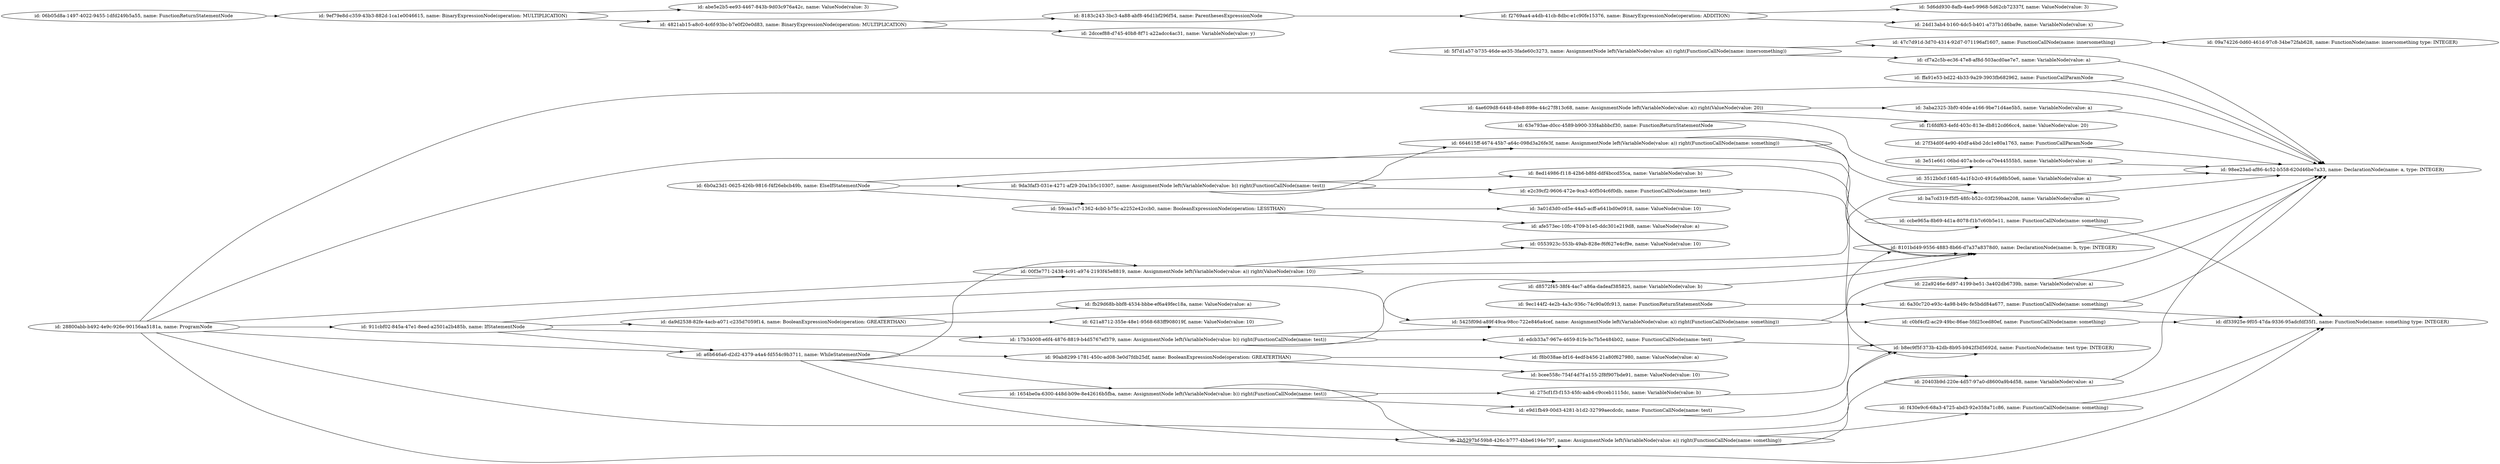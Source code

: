 digraph g {
	rankdir=LR
		"id: 8101bd49-9556-4883-8b66-d7a37a8378d0, name: DeclarationNode(name: b, type: INTEGER)" -> "id: 98ee23ad-af86-4c52-b558-620d46be7a33, name: DeclarationNode(name: a, type: INTEGER)"
		"id: 1654be0a-6300-448d-b09e-8e42616b5fba, name: AssignmentNode left(VariableNode(value: b)) right(FunctionCallNode(name: test))" -> "id: e9d1fb49-00d3-4281-b1d2-32799aecdcdc, name: FunctionCallNode(name: test)"
		"id: 1654be0a-6300-448d-b09e-8e42616b5fba, name: AssignmentNode left(VariableNode(value: b)) right(FunctionCallNode(name: test))" -> "id: 275cf1f3-f153-45fc-aab4-c9cceb1115dc, name: VariableNode(value: b)"
		"id: 1654be0a-6300-448d-b09e-8e42616b5fba, name: AssignmentNode left(VariableNode(value: b)) right(FunctionCallNode(name: test))" -> "id: 2b5297bf-59b8-426c-b777-4bbe6194e797, name: AssignmentNode left(VariableNode(value: a)) right(FunctionCallNode(name: something))"
		"id: 5f7d1a57-b735-46de-ae35-3fade60c3273, name: AssignmentNode left(VariableNode(value: a)) right(FunctionCallNode(name: innersomething))" -> "id: cf7a2c5b-ec36-47e8-af8d-503acd0ae7e7, name: VariableNode(value: a)"
		"id: 5f7d1a57-b735-46de-ae35-3fade60c3273, name: AssignmentNode left(VariableNode(value: a)) right(FunctionCallNode(name: innersomething))" -> "id: 47c7d91d-3d70-4314-92d7-071196af1607, name: FunctionCallNode(name: innersomething)"
		"id: 28800abb-b492-4e9c-926e-90156aa5181a, name: ProgramNode" -> "id: 8101bd49-9556-4883-8b66-d7a37a8378d0, name: DeclarationNode(name: b, type: INTEGER)"
		"id: 28800abb-b492-4e9c-926e-90156aa5181a, name: ProgramNode" -> "id: b8ec9f5f-373b-42db-8b95-b942f3d5692d, name: FunctionNode(name: test type: INTEGER)"
		"id: 28800abb-b492-4e9c-926e-90156aa5181a, name: ProgramNode" -> "id: df33925e-9f05-47da-9336-95adcfdf35f1, name: FunctionNode(name: something type: INTEGER)"
		"id: 28800abb-b492-4e9c-926e-90156aa5181a, name: ProgramNode" -> "id: a6b646a6-d2d2-4379-a4a4-fd554c9b3711, name: WhileStatementNode"
		"id: 28800abb-b492-4e9c-926e-90156aa5181a, name: ProgramNode" -> "id: 98ee23ad-af86-4c52-b558-620d46be7a33, name: DeclarationNode(name: a, type: INTEGER)"
		"id: 28800abb-b492-4e9c-926e-90156aa5181a, name: ProgramNode" -> "id: 911cbf02-845a-47e1-8eed-a2501a2b485b, name: IfStatementNode"
		"id: 28800abb-b492-4e9c-926e-90156aa5181a, name: ProgramNode" -> "id: 00f3e771-2438-4c91-a974-2193f45e8819, name: AssignmentNode left(VariableNode(value: a)) right(ValueNode(value: 10))"
		"id: da9d2538-82fe-4acb-a071-c235d7059f14, name: BooleanExpressionNode(operation: GREATERTHAN)" -> "id: 621a8712-355e-48e1-9568-683ff908019f, name: ValueNode(value: 10)"
		"id: da9d2538-82fe-4acb-a071-c235d7059f14, name: BooleanExpressionNode(operation: GREATERTHAN)" -> "id: fb29d68b-bbf8-4534-bbbe-ef6a49fec18a, name: ValueNode(value: a)"
		"id: a6b646a6-d2d2-4379-a4a4-fd554c9b3711, name: WhileStatementNode" -> "id: 1654be0a-6300-448d-b09e-8e42616b5fba, name: AssignmentNode left(VariableNode(value: b)) right(FunctionCallNode(name: test))"
		"id: a6b646a6-d2d2-4379-a4a4-fd554c9b3711, name: WhileStatementNode" -> "id: 2b5297bf-59b8-426c-b777-4bbe6194e797, name: AssignmentNode left(VariableNode(value: a)) right(FunctionCallNode(name: something))"
		"id: a6b646a6-d2d2-4379-a4a4-fd554c9b3711, name: WhileStatementNode" -> "id: 00f3e771-2438-4c91-a974-2193f45e8819, name: AssignmentNode left(VariableNode(value: a)) right(ValueNode(value: 10))"
		"id: a6b646a6-d2d2-4379-a4a4-fd554c9b3711, name: WhileStatementNode" -> "id: 90ab8299-1781-450c-ad08-3e0d7fdb25df, name: BooleanExpressionNode(operation: GREATERTHAN)"
		"id: 20403b9d-220e-4d57-97a0-d8600a9b4d58, name: VariableNode(value: a)" -> "id: 98ee23ad-af86-4c52-b558-620d46be7a33, name: DeclarationNode(name: a, type: INTEGER)"
		"id: 27f34d0f-4e90-40df-a4bd-2dc1e80a1763, name: FunctionCallParamNode" -> "id: 98ee23ad-af86-4c52-b558-620d46be7a33, name: DeclarationNode(name: a, type: INTEGER)"
		"id: 911cbf02-845a-47e1-8eed-a2501a2b485b, name: IfStatementNode" -> "id: da9d2538-82fe-4acb-a071-c235d7059f14, name: BooleanExpressionNode(operation: GREATERTHAN)"
		"id: 911cbf02-845a-47e1-8eed-a2501a2b485b, name: IfStatementNode" -> "id: a6b646a6-d2d2-4379-a4a4-fd554c9b3711, name: WhileStatementNode"
		"id: 911cbf02-845a-47e1-8eed-a2501a2b485b, name: IfStatementNode" -> "id: 17b34008-e6f4-4876-8819-b4d5767ef379, name: AssignmentNode left(VariableNode(value: b)) right(FunctionCallNode(name: test))"
		"id: 911cbf02-845a-47e1-8eed-a2501a2b485b, name: IfStatementNode" -> "id: 5425f09d-a89f-49ca-98cc-722e846a4cef, name: AssignmentNode left(VariableNode(value: a)) right(FunctionCallNode(name: something))"
		"id: 63e793ae-d0cc-4589-b900-33f4abbbcf30, name: FunctionReturnStatementNode" -> "id: 3e51e661-06bd-407a-bcde-ca70e44555b5, name: VariableNode(value: a)"
		"id: 3aba2325-3bf0-40de-a166-9be71d4ae5b5, name: VariableNode(value: a)" -> "id: 98ee23ad-af86-4c52-b558-620d46be7a33, name: DeclarationNode(name: a, type: INTEGER)"
		"id: 59caa1c7-1362-4cb0-b75c-a2252e42ccb0, name: BooleanExpressionNode(operation: LESSTHAN)" -> "id: 3a01d3d0-cd5e-44a5-acff-a641bd0e0918, name: ValueNode(value: 10)"
		"id: 59caa1c7-1362-4cb0-b75c-a2252e42ccb0, name: BooleanExpressionNode(operation: LESSTHAN)" -> "id: afe573ec-10fc-4709-b1e5-ddc301e219d8, name: ValueNode(value: a)"
		"id: 22a9246e-6d97-4199-be51-3a402db6739b, name: VariableNode(value: a)" -> "id: 98ee23ad-af86-4c52-b558-620d46be7a33, name: DeclarationNode(name: a, type: INTEGER)"
		"id: 9ec144f2-4e2b-4a3c-936c-74c90a0fc913, name: FunctionReturnStatementNode" -> "id: 6a30c720-e93c-4a98-b49c-fe5bdd84a677, name: FunctionCallNode(name: something)"
		"id: f2769aa4-a4db-41cb-8dbc-e1c90fe15376, name: BinaryExpressionNode(operation: ADDITION)" -> "id: 5d6dd930-8afb-4ae5-9968-5d62cb72337f, name: ValueNode(value: 3)"
		"id: f2769aa4-a4db-41cb-8dbc-e1c90fe15376, name: BinaryExpressionNode(operation: ADDITION)" -> "id: 24d13ab4-b160-4dc5-b401-a737b1d6ba9e, name: VariableNode(value: x)"
		"id: 3e51e661-06bd-407a-bcde-ca70e44555b5, name: VariableNode(value: a)" -> "id: 98ee23ad-af86-4c52-b558-620d46be7a33, name: DeclarationNode(name: a, type: INTEGER)"
		"id: 3512b0cf-1685-4a1f-b2c0-4916a98b50e6, name: VariableNode(value: a)" -> "id: 98ee23ad-af86-4c52-b558-620d46be7a33, name: DeclarationNode(name: a, type: INTEGER)"
		"id: 9ef79e8d-c359-43b3-882d-1ca1e0046615, name: BinaryExpressionNode(operation: MULTIPLICATION)" -> "id: abe5e2b5-ee93-4467-843b-9d03c976a42c, name: ValueNode(value: 3)"
		"id: 9ef79e8d-c359-43b3-882d-1ca1e0046615, name: BinaryExpressionNode(operation: MULTIPLICATION)" -> "id: 4821ab15-a8c0-4c6f-93bc-b7e0f20e0d83, name: BinaryExpressionNode(operation: MULTIPLICATION)"
		"id: 17b34008-e6f4-4876-8819-b4d5767ef379, name: AssignmentNode left(VariableNode(value: b)) right(FunctionCallNode(name: test))" -> "id: d8572f45-38f4-4ac7-a86a-dadeaf385825, name: VariableNode(value: b)"
		"id: 17b34008-e6f4-4876-8819-b4d5767ef379, name: AssignmentNode left(VariableNode(value: b)) right(FunctionCallNode(name: test))" -> "id: edcb33a7-967e-4659-81fe-bc7b5e484b02, name: FunctionCallNode(name: test)"
		"id: 17b34008-e6f4-4876-8819-b4d5767ef379, name: AssignmentNode left(VariableNode(value: b)) right(FunctionCallNode(name: test))" -> "id: 5425f09d-a89f-49ca-98cc-722e846a4cef, name: AssignmentNode left(VariableNode(value: a)) right(FunctionCallNode(name: something))"
		"id: 2b5297bf-59b8-426c-b777-4bbe6194e797, name: AssignmentNode left(VariableNode(value: a)) right(FunctionCallNode(name: something))" -> "id: f430e9c6-68a3-4725-abd3-92e358a71c86, name: FunctionCallNode(name: something)"
		"id: 2b5297bf-59b8-426c-b777-4bbe6194e797, name: AssignmentNode left(VariableNode(value: a)) right(FunctionCallNode(name: something))" -> "id: 20403b9d-220e-4d57-97a0-d8600a9b4d58, name: VariableNode(value: a)"
		"id: ba7cd319-f5f5-48fc-b52c-03f259baa208, name: VariableNode(value: a)" -> "id: 98ee23ad-af86-4c52-b558-620d46be7a33, name: DeclarationNode(name: a, type: INTEGER)"
		"id: 8183c243-3bc3-4a88-abf8-46d1bf296f54, name: ParenthesesExpressionNode" -> "id: f2769aa4-a4db-41cb-8dbc-e1c90fe15376, name: BinaryExpressionNode(operation: ADDITION)"
		"id: d8572f45-38f4-4ac7-a86a-dadeaf385825, name: VariableNode(value: b)" -> "id: 8101bd49-9556-4883-8b66-d7a37a8378d0, name: DeclarationNode(name: b, type: INTEGER)"
		"id: cf7a2c5b-ec36-47e8-af8d-503acd0ae7e7, name: VariableNode(value: a)" -> "id: 98ee23ad-af86-4c52-b558-620d46be7a33, name: DeclarationNode(name: a, type: INTEGER)"
		"id: 664615ff-4674-45b7-a64c-098d3a26fe3f, name: AssignmentNode left(VariableNode(value: a)) right(FunctionCallNode(name: something))" -> "id: ccbe965a-8b69-4d1a-8078-f1b7c60b5e11, name: FunctionCallNode(name: something)"
		"id: 664615ff-4674-45b7-a64c-098d3a26fe3f, name: AssignmentNode left(VariableNode(value: a)) right(FunctionCallNode(name: something))" -> "id: 3512b0cf-1685-4a1f-b2c0-4916a98b50e6, name: VariableNode(value: a)"
		"id: e9d1fb49-00d3-4281-b1d2-32799aecdcdc, name: FunctionCallNode(name: test)" -> "id: b8ec9f5f-373b-42db-8b95-b942f3d5692d, name: FunctionNode(name: test type: INTEGER)"
		"id: c0bf4cf2-ac29-49bc-86ae-5fd25ced80ef, name: FunctionCallNode(name: something)" -> "id: df33925e-9f05-47da-9336-95adcfdf35f1, name: FunctionNode(name: something type: INTEGER)"
		"id: 275cf1f3-f153-45fc-aab4-c9cceb1115dc, name: VariableNode(value: b)" -> "id: 8101bd49-9556-4883-8b66-d7a37a8378d0, name: DeclarationNode(name: b, type: INTEGER)"
		"id: 9da3faf3-031e-4271-af29-20a1b5c10307, name: AssignmentNode left(VariableNode(value: b)) right(FunctionCallNode(name: test))" -> "id: e2c39cf2-9606-472e-9ca3-40f504c6f0db, name: FunctionCallNode(name: test)"
		"id: 9da3faf3-031e-4271-af29-20a1b5c10307, name: AssignmentNode left(VariableNode(value: b)) right(FunctionCallNode(name: test))" -> "id: 8ed14986-f118-42b6-b8fd-ddf4bccd55ca, name: VariableNode(value: b)"
		"id: 9da3faf3-031e-4271-af29-20a1b5c10307, name: AssignmentNode left(VariableNode(value: b)) right(FunctionCallNode(name: test))" -> "id: 664615ff-4674-45b7-a64c-098d3a26fe3f, name: AssignmentNode left(VariableNode(value: a)) right(FunctionCallNode(name: something))"
		"id: 00f3e771-2438-4c91-a974-2193f45e8819, name: AssignmentNode left(VariableNode(value: a)) right(ValueNode(value: 10))" -> "id: 8101bd49-9556-4883-8b66-d7a37a8378d0, name: DeclarationNode(name: b, type: INTEGER)"
		"id: 00f3e771-2438-4c91-a974-2193f45e8819, name: AssignmentNode left(VariableNode(value: a)) right(ValueNode(value: 10))" -> "id: ba7cd319-f5f5-48fc-b52c-03f259baa208, name: VariableNode(value: a)"
		"id: 00f3e771-2438-4c91-a974-2193f45e8819, name: AssignmentNode left(VariableNode(value: a)) right(ValueNode(value: 10))" -> "id: 0553923c-553b-49ab-828e-f6f627e4cf9e, name: ValueNode(value: 10)"
		"id: 90ab8299-1781-450c-ad08-3e0d7fdb25df, name: BooleanExpressionNode(operation: GREATERTHAN)" -> "id: f8b038ae-bf16-4edf-b456-21a80f627980, name: ValueNode(value: a)"
		"id: 90ab8299-1781-450c-ad08-3e0d7fdb25df, name: BooleanExpressionNode(operation: GREATERTHAN)" -> "id: bcee558c-754f-4d7f-a155-2f8f907bde91, name: ValueNode(value: 10)"
		"id: ccbe965a-8b69-4d1a-8078-f1b7c60b5e11, name: FunctionCallNode(name: something)" -> "id: df33925e-9f05-47da-9336-95adcfdf35f1, name: FunctionNode(name: something type: INTEGER)"
		"id: 06b05d8a-1497-4022-9455-1dfd249b5a55, name: FunctionReturnStatementNode" -> "id: 9ef79e8d-c359-43b3-882d-1ca1e0046615, name: BinaryExpressionNode(operation: MULTIPLICATION)"
		"id: f430e9c6-68a3-4725-abd3-92e358a71c86, name: FunctionCallNode(name: something)" -> "id: df33925e-9f05-47da-9336-95adcfdf35f1, name: FunctionNode(name: something type: INTEGER)"
		"id: e2c39cf2-9606-472e-9ca3-40f504c6f0db, name: FunctionCallNode(name: test)" -> "id: b8ec9f5f-373b-42db-8b95-b942f3d5692d, name: FunctionNode(name: test type: INTEGER)"
		"id: 8ed14986-f118-42b6-b8fd-ddf4bccd55ca, name: VariableNode(value: b)" -> "id: 8101bd49-9556-4883-8b66-d7a37a8378d0, name: DeclarationNode(name: b, type: INTEGER)"
		"id: 4ae609d8-6448-48e8-898e-44c27f813c68, name: AssignmentNode left(VariableNode(value: a)) right(ValueNode(value: 20))" -> "id: f16fdf63-4efd-403c-813e-db812cd66cc4, name: ValueNode(value: 20)"
		"id: 4ae609d8-6448-48e8-898e-44c27f813c68, name: AssignmentNode left(VariableNode(value: a)) right(ValueNode(value: 20))" -> "id: 3aba2325-3bf0-40de-a166-9be71d4ae5b5, name: VariableNode(value: a)"
		"id: 6a30c720-e93c-4a98-b49c-fe5bdd84a677, name: FunctionCallNode(name: something)" -> "id: df33925e-9f05-47da-9336-95adcfdf35f1, name: FunctionNode(name: something type: INTEGER)"
		"id: 6a30c720-e93c-4a98-b49c-fe5bdd84a677, name: FunctionCallNode(name: something)" -> "id: 98ee23ad-af86-4c52-b558-620d46be7a33, name: DeclarationNode(name: a, type: INTEGER)"
		"id: ffa91e53-bd22-4b33-9a29-3903fb682962, name: FunctionCallParamNode" -> "id: 98ee23ad-af86-4c52-b558-620d46be7a33, name: DeclarationNode(name: a, type: INTEGER)"
		"id: edcb33a7-967e-4659-81fe-bc7b5e484b02, name: FunctionCallNode(name: test)" -> "id: b8ec9f5f-373b-42db-8b95-b942f3d5692d, name: FunctionNode(name: test type: INTEGER)"
		"id: 5425f09d-a89f-49ca-98cc-722e846a4cef, name: AssignmentNode left(VariableNode(value: a)) right(FunctionCallNode(name: something))" -> "id: c0bf4cf2-ac29-49bc-86ae-5fd25ced80ef, name: FunctionCallNode(name: something)"
		"id: 5425f09d-a89f-49ca-98cc-722e846a4cef, name: AssignmentNode left(VariableNode(value: a)) right(FunctionCallNode(name: something))" -> "id: 22a9246e-6d97-4199-be51-3a402db6739b, name: VariableNode(value: a)"
		"id: 6b0a23d1-0625-426b-9816-f4f26ebcb49b, name: ElseIfStatementNode" -> "id: 9da3faf3-031e-4271-af29-20a1b5c10307, name: AssignmentNode left(VariableNode(value: b)) right(FunctionCallNode(name: test))"
		"id: 6b0a23d1-0625-426b-9816-f4f26ebcb49b, name: ElseIfStatementNode" -> "id: 59caa1c7-1362-4cb0-b75c-a2252e42ccb0, name: BooleanExpressionNode(operation: LESSTHAN)"
		"id: 6b0a23d1-0625-426b-9816-f4f26ebcb49b, name: ElseIfStatementNode" -> "id: 664615ff-4674-45b7-a64c-098d3a26fe3f, name: AssignmentNode left(VariableNode(value: a)) right(FunctionCallNode(name: something))"
		"id: 47c7d91d-3d70-4314-92d7-071196af1607, name: FunctionCallNode(name: innersomething)" -> "id: 09a74226-0d60-461d-97c8-34be72fab628, name: FunctionNode(name: innersomething type: INTEGER)"
		"id: 4821ab15-a8c0-4c6f-93bc-b7e0f20e0d83, name: BinaryExpressionNode(operation: MULTIPLICATION)" -> "id: 2dccef88-d745-40b8-8f71-a22adcc4ac31, name: VariableNode(value: y)"
		"id: 4821ab15-a8c0-4c6f-93bc-b7e0f20e0d83, name: BinaryExpressionNode(operation: MULTIPLICATION)" -> "id: 8183c243-3bc3-4a88-abf8-46d1bf296f54, name: ParenthesesExpressionNode"
}
